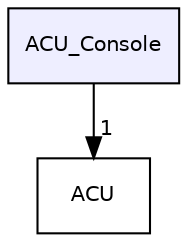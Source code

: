digraph "ACU_Console" {
  compound=true
  node [ fontsize="10", fontname="Helvetica"];
  edge [ labelfontsize="10", labelfontname="Helvetica"];
  dir_b467fae499ac15c7e27880b790618d96 [shape=box, label="ACU_Console", style="filled", fillcolor="#eeeeff", pencolor="black", URL="dir_b467fae499ac15c7e27880b790618d96.html"];
  dir_d87381fa186640eda5692022cabedf86 [shape=box label="ACU" URL="dir_d87381fa186640eda5692022cabedf86.html"];
  dir_b467fae499ac15c7e27880b790618d96->dir_d87381fa186640eda5692022cabedf86 [headlabel="1", labeldistance=1.5 headhref="dir_000001_000000.html"];
}
